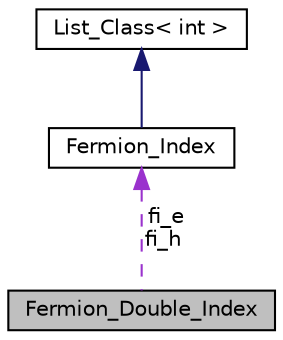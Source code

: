 digraph "Fermion_Double_Index"
{
  edge [fontname="Helvetica",fontsize="10",labelfontname="Helvetica",labelfontsize="10"];
  node [fontname="Helvetica",fontsize="10",shape=record];
  Node1 [label="Fermion_Double_Index",height=0.2,width=0.4,color="black", fillcolor="grey75", style="filled", fontcolor="black"];
  Node2 -> Node1 [dir="back",color="darkorchid3",fontsize="10",style="dashed",label=" fi_e\nfi_h" ,fontname="Helvetica"];
  Node2 [label="Fermion_Index",height=0.2,width=0.4,color="black", fillcolor="white", style="filled",URL="$structFermion__Index.html"];
  Node3 -> Node2 [dir="back",color="midnightblue",fontsize="10",style="solid",fontname="Helvetica"];
  Node3 [label="List_Class\< int \>",height=0.2,width=0.4,color="black", fillcolor="white", style="filled",URL="$classList__Class.html"];
}

